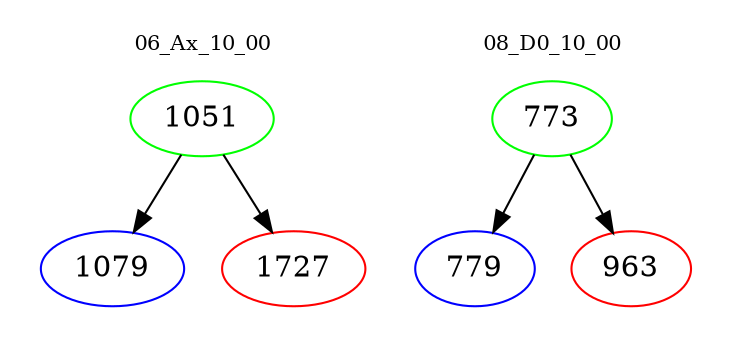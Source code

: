 digraph{
subgraph cluster_0 {
color = white
label = "06_Ax_10_00";
fontsize=10;
T0_1051 [label="1051", color="green"]
T0_1051 -> T0_1079 [color="black"]
T0_1079 [label="1079", color="blue"]
T0_1051 -> T0_1727 [color="black"]
T0_1727 [label="1727", color="red"]
}
subgraph cluster_1 {
color = white
label = "08_D0_10_00";
fontsize=10;
T1_773 [label="773", color="green"]
T1_773 -> T1_779 [color="black"]
T1_779 [label="779", color="blue"]
T1_773 -> T1_963 [color="black"]
T1_963 [label="963", color="red"]
}
}
